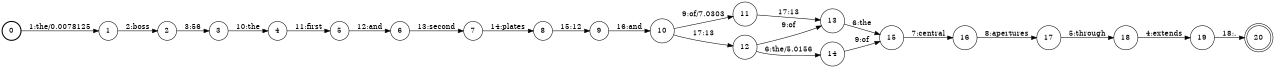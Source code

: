 digraph FST {
rankdir = LR;
size = "8.5,11";
label = "";
center = 1;
orientation = Portrait;
ranksep = "0.4";
nodesep = "0.25";
0 [label = "0", shape = circle, style = bold, fontsize = 14]
	0 -> 1 [label = "1:the/0.0078125", fontsize = 14];
1 [label = "1", shape = circle, style = solid, fontsize = 14]
	1 -> 2 [label = "2:boss", fontsize = 14];
2 [label = "2", shape = circle, style = solid, fontsize = 14]
	2 -> 3 [label = "3:56", fontsize = 14];
3 [label = "3", shape = circle, style = solid, fontsize = 14]
	3 -> 4 [label = "10:the", fontsize = 14];
4 [label = "4", shape = circle, style = solid, fontsize = 14]
	4 -> 5 [label = "11:first", fontsize = 14];
5 [label = "5", shape = circle, style = solid, fontsize = 14]
	5 -> 6 [label = "12:and", fontsize = 14];
6 [label = "6", shape = circle, style = solid, fontsize = 14]
	6 -> 7 [label = "13:second", fontsize = 14];
7 [label = "7", shape = circle, style = solid, fontsize = 14]
	7 -> 8 [label = "14:plates", fontsize = 14];
8 [label = "8", shape = circle, style = solid, fontsize = 14]
	8 -> 9 [label = "15:12", fontsize = 14];
9 [label = "9", shape = circle, style = solid, fontsize = 14]
	9 -> 10 [label = "16:and", fontsize = 14];
10 [label = "10", shape = circle, style = solid, fontsize = 14]
	10 -> 11 [label = "9:of/7.0303", fontsize = 14];
	10 -> 12 [label = "17:13", fontsize = 14];
11 [label = "11", shape = circle, style = solid, fontsize = 14]
	11 -> 13 [label = "17:13", fontsize = 14];
12 [label = "12", shape = circle, style = solid, fontsize = 14]
	12 -> 14 [label = "6:the/5.0156", fontsize = 14];
	12 -> 13 [label = "9:of", fontsize = 14];
13 [label = "13", shape = circle, style = solid, fontsize = 14]
	13 -> 15 [label = "6:the", fontsize = 14];
14 [label = "14", shape = circle, style = solid, fontsize = 14]
	14 -> 15 [label = "9:of", fontsize = 14];
15 [label = "15", shape = circle, style = solid, fontsize = 14]
	15 -> 16 [label = "7:central", fontsize = 14];
16 [label = "16", shape = circle, style = solid, fontsize = 14]
	16 -> 17 [label = "8:apertures", fontsize = 14];
17 [label = "17", shape = circle, style = solid, fontsize = 14]
	17 -> 18 [label = "5:through", fontsize = 14];
18 [label = "18", shape = circle, style = solid, fontsize = 14]
	18 -> 19 [label = "4:extends", fontsize = 14];
19 [label = "19", shape = circle, style = solid, fontsize = 14]
	19 -> 20 [label = "18:.", fontsize = 14];
20 [label = "20", shape = doublecircle, style = solid, fontsize = 14]
}
